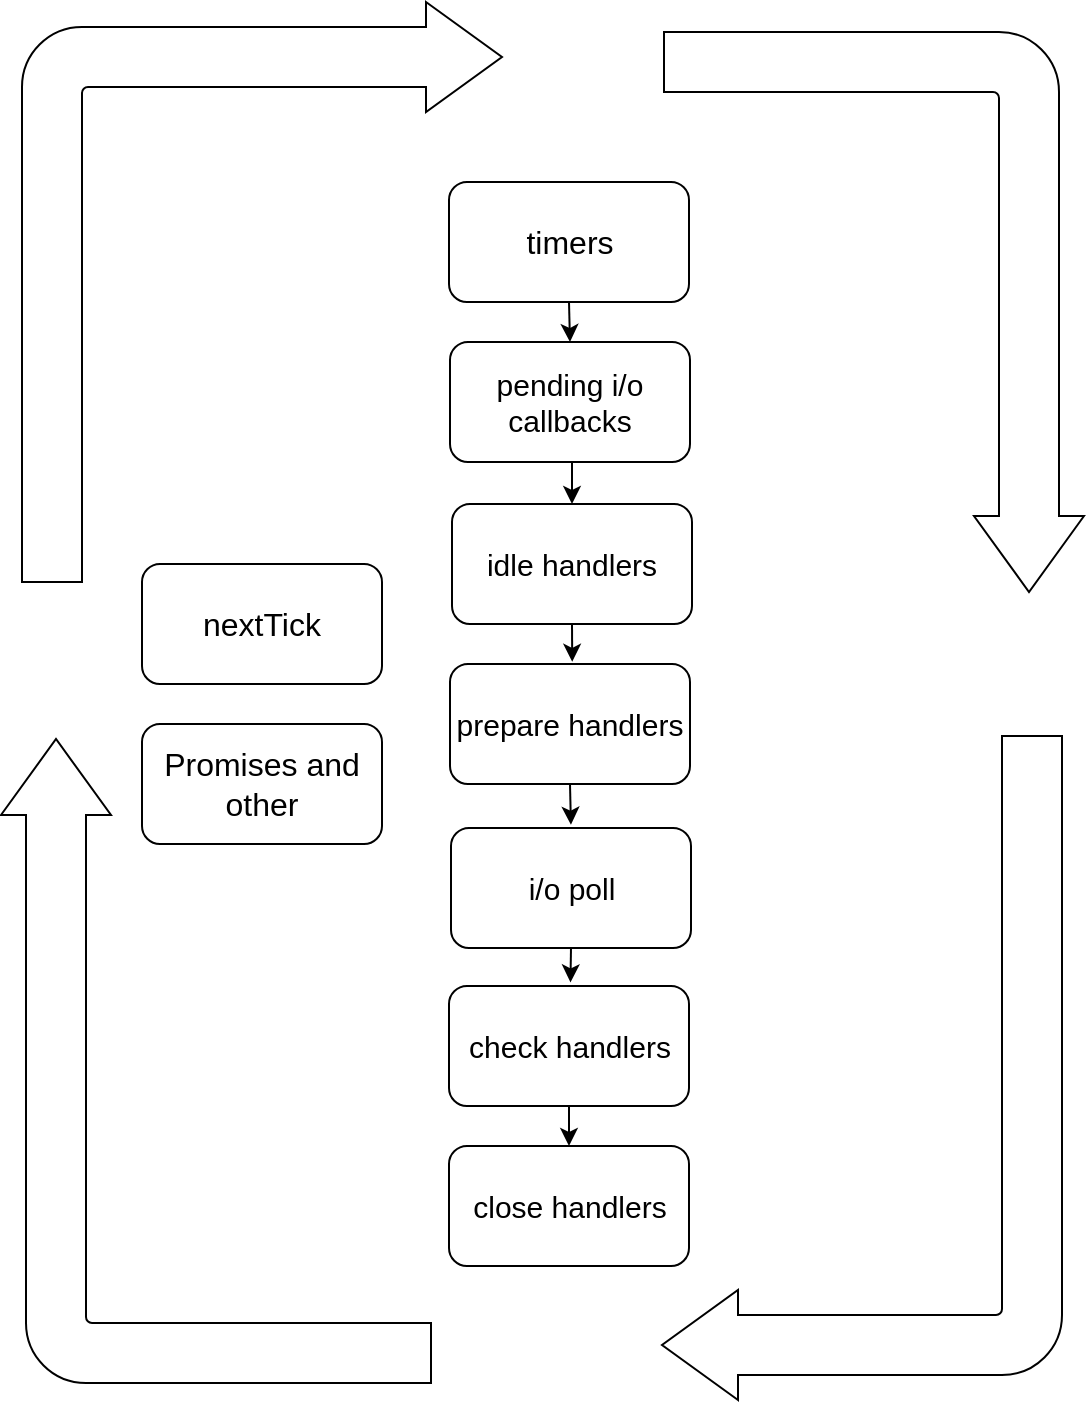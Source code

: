 <mxfile version="10.6.7" type="github"><diagram id="n_FqpzI7c_tR9Nq3DP1T" name="Page-1"><mxGraphModel dx="1512" dy="969" grid="1" gridSize="10" guides="1" tooltips="1" connect="1" arrows="1" fold="1" page="1" pageScale="1" pageWidth="850" pageHeight="1100" math="0" shadow="0"><root><mxCell id="0"/><mxCell id="1" parent="0"/><mxCell id="sQcIBHJCMhFO8d9cW8n3-27" style="edgeStyle=orthogonalEdgeStyle;rounded=0;orthogonalLoop=1;jettySize=auto;html=1;exitX=0.5;exitY=1;exitDx=0;exitDy=0;entryX=0.5;entryY=0;entryDx=0;entryDy=0;fontSize=15;" edge="1" parent="1" source="sQcIBHJCMhFO8d9cW8n3-9" target="sQcIBHJCMhFO8d9cW8n3-11"><mxGeometry relative="1" as="geometry"/></mxCell><mxCell id="sQcIBHJCMhFO8d9cW8n3-9" value="pending i/o callbacks" style="rounded=1;whiteSpace=wrap;html=1;strokeWidth=1;fontSize=15;" vertex="1" parent="1"><mxGeometry x="364" y="190" width="120" height="60" as="geometry"/></mxCell><mxCell id="sQcIBHJCMhFO8d9cW8n3-18" style="edgeStyle=orthogonalEdgeStyle;rounded=0;orthogonalLoop=1;jettySize=auto;html=1;exitX=0.5;exitY=1;exitDx=0;exitDy=0;entryX=0.5;entryY=0;entryDx=0;entryDy=0;fontSize=15;" edge="1" parent="1" source="sQcIBHJCMhFO8d9cW8n3-10" target="sQcIBHJCMhFO8d9cW8n3-9"><mxGeometry relative="1" as="geometry"/></mxCell><mxCell id="sQcIBHJCMhFO8d9cW8n3-10" value="timers" style="rounded=1;whiteSpace=wrap;html=1;strokeWidth=1;fontSize=16;" vertex="1" parent="1"><mxGeometry x="363.5" y="110" width="120" height="60" as="geometry"/></mxCell><mxCell id="sQcIBHJCMhFO8d9cW8n3-28" style="edgeStyle=orthogonalEdgeStyle;rounded=0;orthogonalLoop=1;jettySize=auto;html=1;exitX=0.5;exitY=1;exitDx=0;exitDy=0;fontSize=15;" edge="1" parent="1" source="sQcIBHJCMhFO8d9cW8n3-11"><mxGeometry relative="1" as="geometry"><mxPoint x="425.111" y="349.889" as="targetPoint"/></mxGeometry></mxCell><mxCell id="sQcIBHJCMhFO8d9cW8n3-11" value="idle handlers" style="rounded=1;whiteSpace=wrap;html=1;strokeWidth=1;fontSize=15;" vertex="1" parent="1"><mxGeometry x="365" y="271" width="120" height="60" as="geometry"/></mxCell><mxCell id="sQcIBHJCMhFO8d9cW8n3-29" style="edgeStyle=orthogonalEdgeStyle;rounded=0;orthogonalLoop=1;jettySize=auto;html=1;exitX=0.5;exitY=1;exitDx=0;exitDy=0;entryX=0.5;entryY=0;entryDx=0;entryDy=0;fontSize=15;" edge="1" parent="1" source="sQcIBHJCMhFO8d9cW8n3-13"><mxGeometry relative="1" as="geometry"><mxPoint x="424.471" y="431.353" as="targetPoint"/></mxGeometry></mxCell><mxCell id="sQcIBHJCMhFO8d9cW8n3-13" value="prepare handlers" style="rounded=1;whiteSpace=wrap;html=1;strokeWidth=1;fontSize=15;" vertex="1" parent="1"><mxGeometry x="364" y="351" width="120" height="60" as="geometry"/></mxCell><mxCell id="sQcIBHJCMhFO8d9cW8n3-32" style="edgeStyle=orthogonalEdgeStyle;rounded=0;orthogonalLoop=1;jettySize=auto;html=1;exitX=0.5;exitY=1;exitDx=0;exitDy=0;entryX=0.506;entryY=-0.03;entryDx=0;entryDy=0;entryPerimeter=0;fontSize=15;" edge="1" parent="1" source="sQcIBHJCMhFO8d9cW8n3-15" target="sQcIBHJCMhFO8d9cW8n3-16"><mxGeometry relative="1" as="geometry"/></mxCell><mxCell id="sQcIBHJCMhFO8d9cW8n3-15" value="i/o poll" style="rounded=1;whiteSpace=wrap;html=1;strokeWidth=1;fontSize=15;" vertex="1" parent="1"><mxGeometry x="364.5" y="433" width="120" height="60" as="geometry"/></mxCell><mxCell id="sQcIBHJCMhFO8d9cW8n3-33" style="edgeStyle=orthogonalEdgeStyle;rounded=0;orthogonalLoop=1;jettySize=auto;html=1;exitX=0.5;exitY=1;exitDx=0;exitDy=0;entryX=0.5;entryY=0;entryDx=0;entryDy=0;fontSize=15;" edge="1" parent="1" source="sQcIBHJCMhFO8d9cW8n3-16" target="sQcIBHJCMhFO8d9cW8n3-17"><mxGeometry relative="1" as="geometry"/></mxCell><mxCell id="sQcIBHJCMhFO8d9cW8n3-16" value="check handlers" style="rounded=1;whiteSpace=wrap;html=1;strokeWidth=1;fontSize=15;" vertex="1" parent="1"><mxGeometry x="363.5" y="512" width="120" height="60" as="geometry"/></mxCell><mxCell id="sQcIBHJCMhFO8d9cW8n3-17" value="close handlers" style="rounded=1;whiteSpace=wrap;html=1;strokeWidth=1;fontSize=15;" vertex="1" parent="1"><mxGeometry x="363.5" y="592" width="120" height="60" as="geometry"/></mxCell><mxCell id="sQcIBHJCMhFO8d9cW8n3-35" value="" style="html=1;shadow=0;dashed=0;align=center;verticalAlign=middle;shape=mxgraph.arrows2.bendArrow;dy=15;dx=38;notch=0;arrowHead=55;rounded=1;strokeWidth=1;fontSize=15;" vertex="1" parent="1"><mxGeometry x="150" y="20" width="240" height="290" as="geometry"/></mxCell><mxCell id="sQcIBHJCMhFO8d9cW8n3-36" value="" style="html=1;shadow=0;dashed=0;align=center;verticalAlign=middle;shape=mxgraph.arrows2.bendArrow;dy=15;dx=38;notch=0;arrowHead=55;rounded=1;strokeWidth=1;fontSize=15;rotation=180;" vertex="1" parent="1"><mxGeometry x="470" y="387" width="200" height="332" as="geometry"/></mxCell><mxCell id="sQcIBHJCMhFO8d9cW8n3-37" value="" style="html=1;shadow=0;dashed=0;align=center;verticalAlign=middle;shape=mxgraph.arrows2.bendArrow;dy=15;dx=38;notch=0;arrowHead=55;rounded=1;strokeWidth=1;fontSize=15;rotation=90;" vertex="1" parent="1"><mxGeometry x="436" y="70" width="280" height="210" as="geometry"/></mxCell><mxCell id="sQcIBHJCMhFO8d9cW8n3-38" value="" style="html=1;shadow=0;dashed=0;align=center;verticalAlign=middle;shape=mxgraph.arrows2.bendArrow;dy=15;dx=38;notch=0;arrowHead=55;rounded=1;strokeWidth=1;fontSize=15;rotation=-90;" vertex="1" parent="1"><mxGeometry x="86" y="442" width="322" height="215" as="geometry"/></mxCell><mxCell id="sQcIBHJCMhFO8d9cW8n3-39" value="nextTick" style="rounded=1;whiteSpace=wrap;html=1;strokeWidth=1;fontSize=16;" vertex="1" parent="1"><mxGeometry x="210" y="301" width="120" height="60" as="geometry"/></mxCell><mxCell id="sQcIBHJCMhFO8d9cW8n3-40" value="Promises and other" style="rounded=1;whiteSpace=wrap;html=1;strokeWidth=1;fontSize=16;" vertex="1" parent="1"><mxGeometry x="210" y="381" width="120" height="60" as="geometry"/></mxCell></root></mxGraphModel></diagram></mxfile>